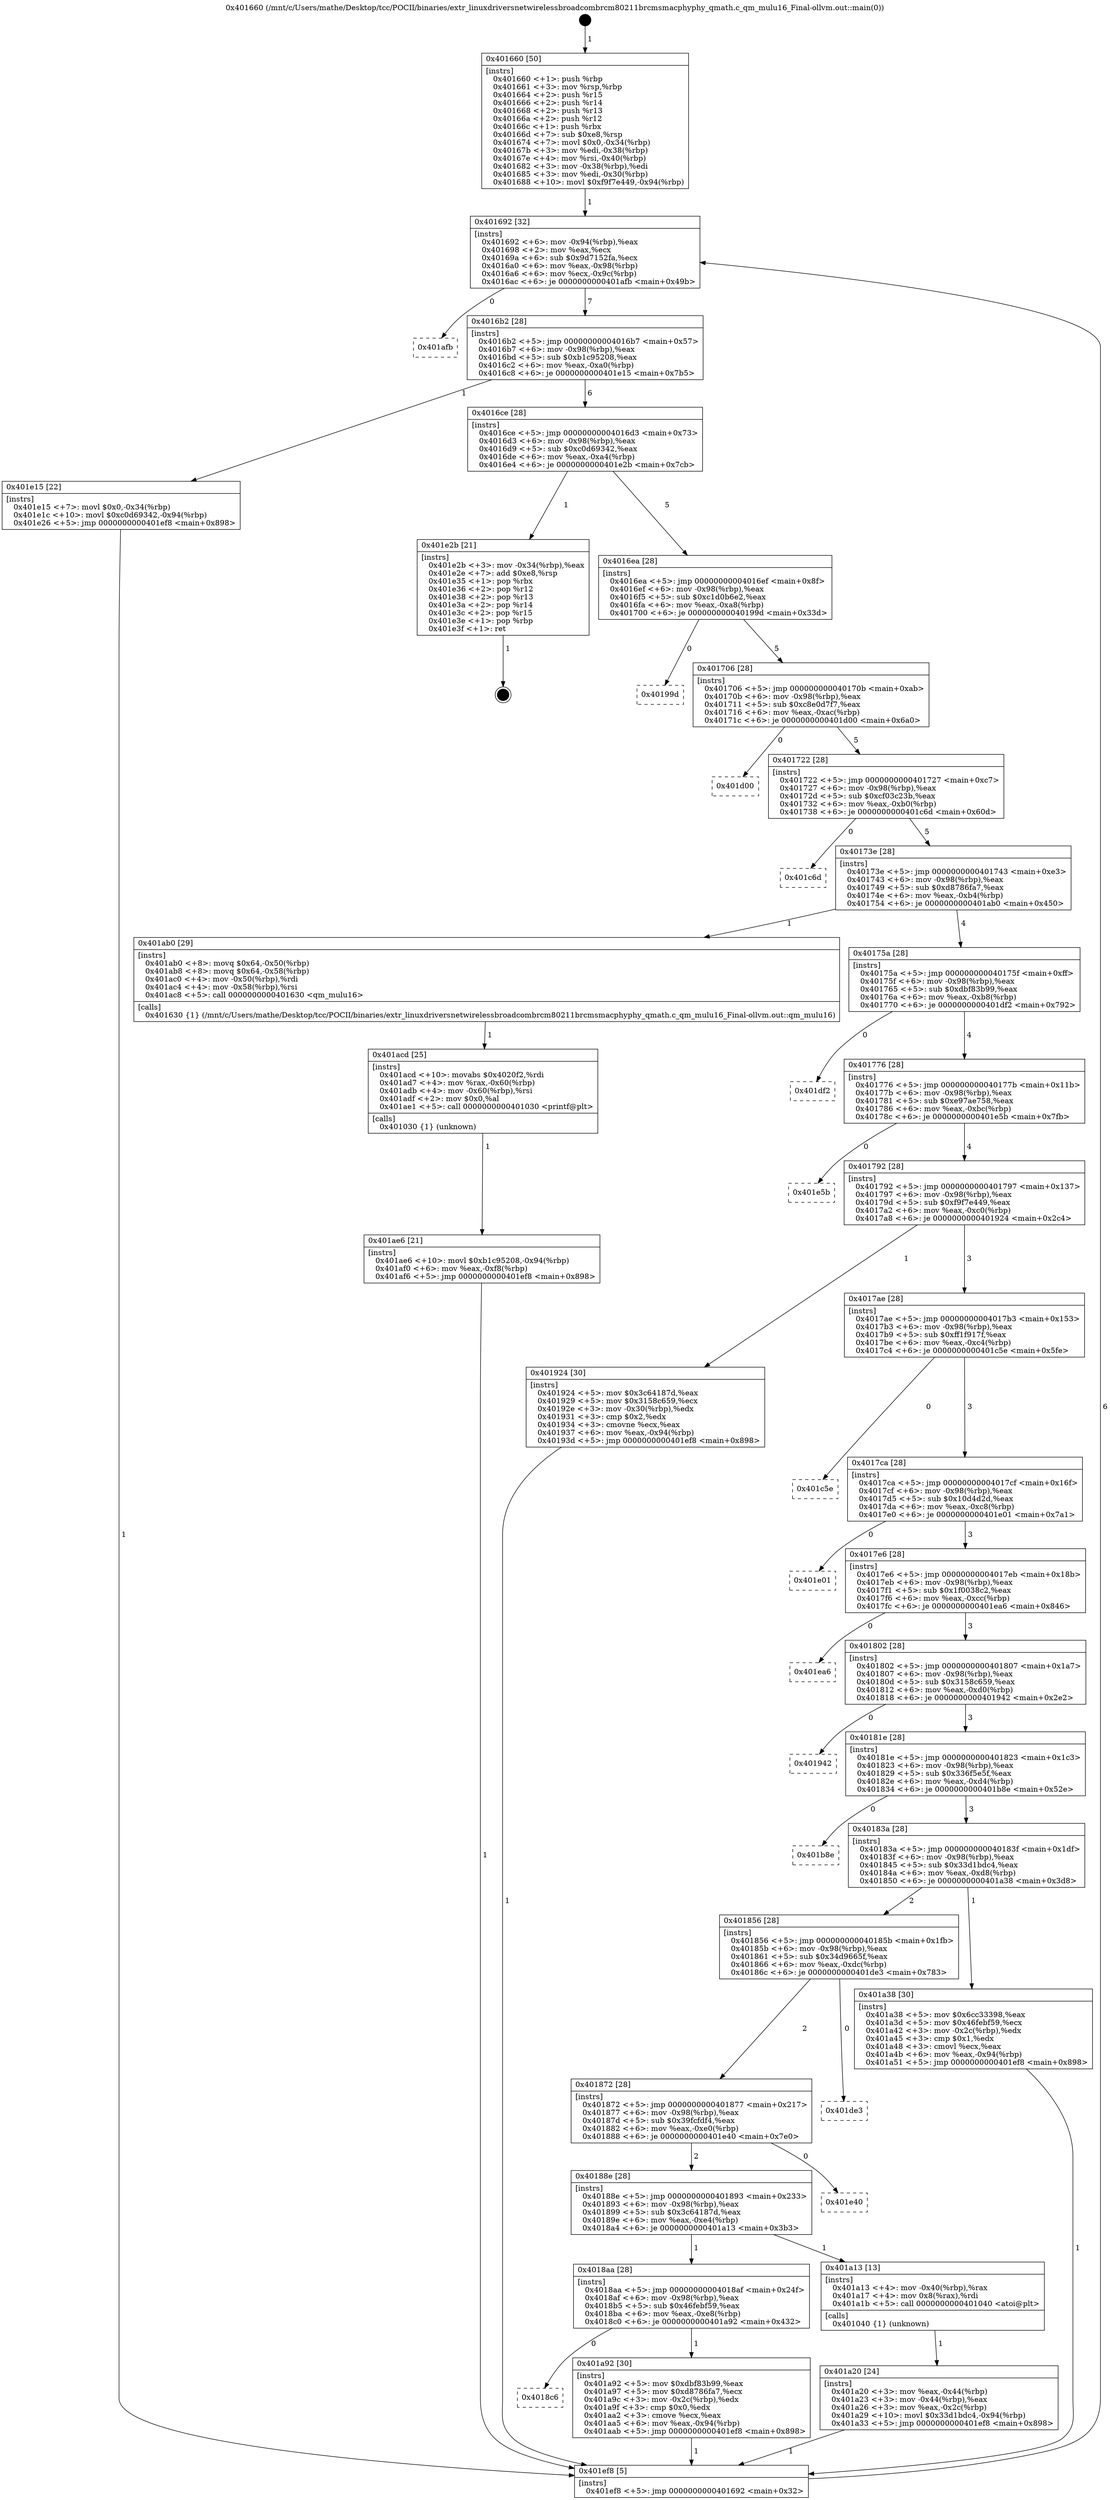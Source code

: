 digraph "0x401660" {
  label = "0x401660 (/mnt/c/Users/mathe/Desktop/tcc/POCII/binaries/extr_linuxdriversnetwirelessbroadcombrcm80211brcmsmacphyphy_qmath.c_qm_mulu16_Final-ollvm.out::main(0))"
  labelloc = "t"
  node[shape=record]

  Entry [label="",width=0.3,height=0.3,shape=circle,fillcolor=black,style=filled]
  "0x401692" [label="{
     0x401692 [32]\l
     | [instrs]\l
     &nbsp;&nbsp;0x401692 \<+6\>: mov -0x94(%rbp),%eax\l
     &nbsp;&nbsp;0x401698 \<+2\>: mov %eax,%ecx\l
     &nbsp;&nbsp;0x40169a \<+6\>: sub $0x9d7152fa,%ecx\l
     &nbsp;&nbsp;0x4016a0 \<+6\>: mov %eax,-0x98(%rbp)\l
     &nbsp;&nbsp;0x4016a6 \<+6\>: mov %ecx,-0x9c(%rbp)\l
     &nbsp;&nbsp;0x4016ac \<+6\>: je 0000000000401afb \<main+0x49b\>\l
  }"]
  "0x401afb" [label="{
     0x401afb\l
  }", style=dashed]
  "0x4016b2" [label="{
     0x4016b2 [28]\l
     | [instrs]\l
     &nbsp;&nbsp;0x4016b2 \<+5\>: jmp 00000000004016b7 \<main+0x57\>\l
     &nbsp;&nbsp;0x4016b7 \<+6\>: mov -0x98(%rbp),%eax\l
     &nbsp;&nbsp;0x4016bd \<+5\>: sub $0xb1c95208,%eax\l
     &nbsp;&nbsp;0x4016c2 \<+6\>: mov %eax,-0xa0(%rbp)\l
     &nbsp;&nbsp;0x4016c8 \<+6\>: je 0000000000401e15 \<main+0x7b5\>\l
  }"]
  Exit [label="",width=0.3,height=0.3,shape=circle,fillcolor=black,style=filled,peripheries=2]
  "0x401e15" [label="{
     0x401e15 [22]\l
     | [instrs]\l
     &nbsp;&nbsp;0x401e15 \<+7\>: movl $0x0,-0x34(%rbp)\l
     &nbsp;&nbsp;0x401e1c \<+10\>: movl $0xc0d69342,-0x94(%rbp)\l
     &nbsp;&nbsp;0x401e26 \<+5\>: jmp 0000000000401ef8 \<main+0x898\>\l
  }"]
  "0x4016ce" [label="{
     0x4016ce [28]\l
     | [instrs]\l
     &nbsp;&nbsp;0x4016ce \<+5\>: jmp 00000000004016d3 \<main+0x73\>\l
     &nbsp;&nbsp;0x4016d3 \<+6\>: mov -0x98(%rbp),%eax\l
     &nbsp;&nbsp;0x4016d9 \<+5\>: sub $0xc0d69342,%eax\l
     &nbsp;&nbsp;0x4016de \<+6\>: mov %eax,-0xa4(%rbp)\l
     &nbsp;&nbsp;0x4016e4 \<+6\>: je 0000000000401e2b \<main+0x7cb\>\l
  }"]
  "0x401ae6" [label="{
     0x401ae6 [21]\l
     | [instrs]\l
     &nbsp;&nbsp;0x401ae6 \<+10\>: movl $0xb1c95208,-0x94(%rbp)\l
     &nbsp;&nbsp;0x401af0 \<+6\>: mov %eax,-0xf8(%rbp)\l
     &nbsp;&nbsp;0x401af6 \<+5\>: jmp 0000000000401ef8 \<main+0x898\>\l
  }"]
  "0x401e2b" [label="{
     0x401e2b [21]\l
     | [instrs]\l
     &nbsp;&nbsp;0x401e2b \<+3\>: mov -0x34(%rbp),%eax\l
     &nbsp;&nbsp;0x401e2e \<+7\>: add $0xe8,%rsp\l
     &nbsp;&nbsp;0x401e35 \<+1\>: pop %rbx\l
     &nbsp;&nbsp;0x401e36 \<+2\>: pop %r12\l
     &nbsp;&nbsp;0x401e38 \<+2\>: pop %r13\l
     &nbsp;&nbsp;0x401e3a \<+2\>: pop %r14\l
     &nbsp;&nbsp;0x401e3c \<+2\>: pop %r15\l
     &nbsp;&nbsp;0x401e3e \<+1\>: pop %rbp\l
     &nbsp;&nbsp;0x401e3f \<+1\>: ret\l
  }"]
  "0x4016ea" [label="{
     0x4016ea [28]\l
     | [instrs]\l
     &nbsp;&nbsp;0x4016ea \<+5\>: jmp 00000000004016ef \<main+0x8f\>\l
     &nbsp;&nbsp;0x4016ef \<+6\>: mov -0x98(%rbp),%eax\l
     &nbsp;&nbsp;0x4016f5 \<+5\>: sub $0xc1d0b6e2,%eax\l
     &nbsp;&nbsp;0x4016fa \<+6\>: mov %eax,-0xa8(%rbp)\l
     &nbsp;&nbsp;0x401700 \<+6\>: je 000000000040199d \<main+0x33d\>\l
  }"]
  "0x401acd" [label="{
     0x401acd [25]\l
     | [instrs]\l
     &nbsp;&nbsp;0x401acd \<+10\>: movabs $0x4020f2,%rdi\l
     &nbsp;&nbsp;0x401ad7 \<+4\>: mov %rax,-0x60(%rbp)\l
     &nbsp;&nbsp;0x401adb \<+4\>: mov -0x60(%rbp),%rsi\l
     &nbsp;&nbsp;0x401adf \<+2\>: mov $0x0,%al\l
     &nbsp;&nbsp;0x401ae1 \<+5\>: call 0000000000401030 \<printf@plt\>\l
     | [calls]\l
     &nbsp;&nbsp;0x401030 \{1\} (unknown)\l
  }"]
  "0x40199d" [label="{
     0x40199d\l
  }", style=dashed]
  "0x401706" [label="{
     0x401706 [28]\l
     | [instrs]\l
     &nbsp;&nbsp;0x401706 \<+5\>: jmp 000000000040170b \<main+0xab\>\l
     &nbsp;&nbsp;0x40170b \<+6\>: mov -0x98(%rbp),%eax\l
     &nbsp;&nbsp;0x401711 \<+5\>: sub $0xc8e0d7f7,%eax\l
     &nbsp;&nbsp;0x401716 \<+6\>: mov %eax,-0xac(%rbp)\l
     &nbsp;&nbsp;0x40171c \<+6\>: je 0000000000401d00 \<main+0x6a0\>\l
  }"]
  "0x4018c6" [label="{
     0x4018c6\l
  }", style=dashed]
  "0x401d00" [label="{
     0x401d00\l
  }", style=dashed]
  "0x401722" [label="{
     0x401722 [28]\l
     | [instrs]\l
     &nbsp;&nbsp;0x401722 \<+5\>: jmp 0000000000401727 \<main+0xc7\>\l
     &nbsp;&nbsp;0x401727 \<+6\>: mov -0x98(%rbp),%eax\l
     &nbsp;&nbsp;0x40172d \<+5\>: sub $0xcf03c23b,%eax\l
     &nbsp;&nbsp;0x401732 \<+6\>: mov %eax,-0xb0(%rbp)\l
     &nbsp;&nbsp;0x401738 \<+6\>: je 0000000000401c6d \<main+0x60d\>\l
  }"]
  "0x401a92" [label="{
     0x401a92 [30]\l
     | [instrs]\l
     &nbsp;&nbsp;0x401a92 \<+5\>: mov $0xdbf83b99,%eax\l
     &nbsp;&nbsp;0x401a97 \<+5\>: mov $0xd8786fa7,%ecx\l
     &nbsp;&nbsp;0x401a9c \<+3\>: mov -0x2c(%rbp),%edx\l
     &nbsp;&nbsp;0x401a9f \<+3\>: cmp $0x0,%edx\l
     &nbsp;&nbsp;0x401aa2 \<+3\>: cmove %ecx,%eax\l
     &nbsp;&nbsp;0x401aa5 \<+6\>: mov %eax,-0x94(%rbp)\l
     &nbsp;&nbsp;0x401aab \<+5\>: jmp 0000000000401ef8 \<main+0x898\>\l
  }"]
  "0x401c6d" [label="{
     0x401c6d\l
  }", style=dashed]
  "0x40173e" [label="{
     0x40173e [28]\l
     | [instrs]\l
     &nbsp;&nbsp;0x40173e \<+5\>: jmp 0000000000401743 \<main+0xe3\>\l
     &nbsp;&nbsp;0x401743 \<+6\>: mov -0x98(%rbp),%eax\l
     &nbsp;&nbsp;0x401749 \<+5\>: sub $0xd8786fa7,%eax\l
     &nbsp;&nbsp;0x40174e \<+6\>: mov %eax,-0xb4(%rbp)\l
     &nbsp;&nbsp;0x401754 \<+6\>: je 0000000000401ab0 \<main+0x450\>\l
  }"]
  "0x401a20" [label="{
     0x401a20 [24]\l
     | [instrs]\l
     &nbsp;&nbsp;0x401a20 \<+3\>: mov %eax,-0x44(%rbp)\l
     &nbsp;&nbsp;0x401a23 \<+3\>: mov -0x44(%rbp),%eax\l
     &nbsp;&nbsp;0x401a26 \<+3\>: mov %eax,-0x2c(%rbp)\l
     &nbsp;&nbsp;0x401a29 \<+10\>: movl $0x33d1bdc4,-0x94(%rbp)\l
     &nbsp;&nbsp;0x401a33 \<+5\>: jmp 0000000000401ef8 \<main+0x898\>\l
  }"]
  "0x401ab0" [label="{
     0x401ab0 [29]\l
     | [instrs]\l
     &nbsp;&nbsp;0x401ab0 \<+8\>: movq $0x64,-0x50(%rbp)\l
     &nbsp;&nbsp;0x401ab8 \<+8\>: movq $0x64,-0x58(%rbp)\l
     &nbsp;&nbsp;0x401ac0 \<+4\>: mov -0x50(%rbp),%rdi\l
     &nbsp;&nbsp;0x401ac4 \<+4\>: mov -0x58(%rbp),%rsi\l
     &nbsp;&nbsp;0x401ac8 \<+5\>: call 0000000000401630 \<qm_mulu16\>\l
     | [calls]\l
     &nbsp;&nbsp;0x401630 \{1\} (/mnt/c/Users/mathe/Desktop/tcc/POCII/binaries/extr_linuxdriversnetwirelessbroadcombrcm80211brcmsmacphyphy_qmath.c_qm_mulu16_Final-ollvm.out::qm_mulu16)\l
  }"]
  "0x40175a" [label="{
     0x40175a [28]\l
     | [instrs]\l
     &nbsp;&nbsp;0x40175a \<+5\>: jmp 000000000040175f \<main+0xff\>\l
     &nbsp;&nbsp;0x40175f \<+6\>: mov -0x98(%rbp),%eax\l
     &nbsp;&nbsp;0x401765 \<+5\>: sub $0xdbf83b99,%eax\l
     &nbsp;&nbsp;0x40176a \<+6\>: mov %eax,-0xb8(%rbp)\l
     &nbsp;&nbsp;0x401770 \<+6\>: je 0000000000401df2 \<main+0x792\>\l
  }"]
  "0x4018aa" [label="{
     0x4018aa [28]\l
     | [instrs]\l
     &nbsp;&nbsp;0x4018aa \<+5\>: jmp 00000000004018af \<main+0x24f\>\l
     &nbsp;&nbsp;0x4018af \<+6\>: mov -0x98(%rbp),%eax\l
     &nbsp;&nbsp;0x4018b5 \<+5\>: sub $0x46febf59,%eax\l
     &nbsp;&nbsp;0x4018ba \<+6\>: mov %eax,-0xe8(%rbp)\l
     &nbsp;&nbsp;0x4018c0 \<+6\>: je 0000000000401a92 \<main+0x432\>\l
  }"]
  "0x401df2" [label="{
     0x401df2\l
  }", style=dashed]
  "0x401776" [label="{
     0x401776 [28]\l
     | [instrs]\l
     &nbsp;&nbsp;0x401776 \<+5\>: jmp 000000000040177b \<main+0x11b\>\l
     &nbsp;&nbsp;0x40177b \<+6\>: mov -0x98(%rbp),%eax\l
     &nbsp;&nbsp;0x401781 \<+5\>: sub $0xe97ae758,%eax\l
     &nbsp;&nbsp;0x401786 \<+6\>: mov %eax,-0xbc(%rbp)\l
     &nbsp;&nbsp;0x40178c \<+6\>: je 0000000000401e5b \<main+0x7fb\>\l
  }"]
  "0x401a13" [label="{
     0x401a13 [13]\l
     | [instrs]\l
     &nbsp;&nbsp;0x401a13 \<+4\>: mov -0x40(%rbp),%rax\l
     &nbsp;&nbsp;0x401a17 \<+4\>: mov 0x8(%rax),%rdi\l
     &nbsp;&nbsp;0x401a1b \<+5\>: call 0000000000401040 \<atoi@plt\>\l
     | [calls]\l
     &nbsp;&nbsp;0x401040 \{1\} (unknown)\l
  }"]
  "0x401e5b" [label="{
     0x401e5b\l
  }", style=dashed]
  "0x401792" [label="{
     0x401792 [28]\l
     | [instrs]\l
     &nbsp;&nbsp;0x401792 \<+5\>: jmp 0000000000401797 \<main+0x137\>\l
     &nbsp;&nbsp;0x401797 \<+6\>: mov -0x98(%rbp),%eax\l
     &nbsp;&nbsp;0x40179d \<+5\>: sub $0xf9f7e449,%eax\l
     &nbsp;&nbsp;0x4017a2 \<+6\>: mov %eax,-0xc0(%rbp)\l
     &nbsp;&nbsp;0x4017a8 \<+6\>: je 0000000000401924 \<main+0x2c4\>\l
  }"]
  "0x40188e" [label="{
     0x40188e [28]\l
     | [instrs]\l
     &nbsp;&nbsp;0x40188e \<+5\>: jmp 0000000000401893 \<main+0x233\>\l
     &nbsp;&nbsp;0x401893 \<+6\>: mov -0x98(%rbp),%eax\l
     &nbsp;&nbsp;0x401899 \<+5\>: sub $0x3c64187d,%eax\l
     &nbsp;&nbsp;0x40189e \<+6\>: mov %eax,-0xe4(%rbp)\l
     &nbsp;&nbsp;0x4018a4 \<+6\>: je 0000000000401a13 \<main+0x3b3\>\l
  }"]
  "0x401924" [label="{
     0x401924 [30]\l
     | [instrs]\l
     &nbsp;&nbsp;0x401924 \<+5\>: mov $0x3c64187d,%eax\l
     &nbsp;&nbsp;0x401929 \<+5\>: mov $0x3158c659,%ecx\l
     &nbsp;&nbsp;0x40192e \<+3\>: mov -0x30(%rbp),%edx\l
     &nbsp;&nbsp;0x401931 \<+3\>: cmp $0x2,%edx\l
     &nbsp;&nbsp;0x401934 \<+3\>: cmovne %ecx,%eax\l
     &nbsp;&nbsp;0x401937 \<+6\>: mov %eax,-0x94(%rbp)\l
     &nbsp;&nbsp;0x40193d \<+5\>: jmp 0000000000401ef8 \<main+0x898\>\l
  }"]
  "0x4017ae" [label="{
     0x4017ae [28]\l
     | [instrs]\l
     &nbsp;&nbsp;0x4017ae \<+5\>: jmp 00000000004017b3 \<main+0x153\>\l
     &nbsp;&nbsp;0x4017b3 \<+6\>: mov -0x98(%rbp),%eax\l
     &nbsp;&nbsp;0x4017b9 \<+5\>: sub $0xff1f917f,%eax\l
     &nbsp;&nbsp;0x4017be \<+6\>: mov %eax,-0xc4(%rbp)\l
     &nbsp;&nbsp;0x4017c4 \<+6\>: je 0000000000401c5e \<main+0x5fe\>\l
  }"]
  "0x401ef8" [label="{
     0x401ef8 [5]\l
     | [instrs]\l
     &nbsp;&nbsp;0x401ef8 \<+5\>: jmp 0000000000401692 \<main+0x32\>\l
  }"]
  "0x401660" [label="{
     0x401660 [50]\l
     | [instrs]\l
     &nbsp;&nbsp;0x401660 \<+1\>: push %rbp\l
     &nbsp;&nbsp;0x401661 \<+3\>: mov %rsp,%rbp\l
     &nbsp;&nbsp;0x401664 \<+2\>: push %r15\l
     &nbsp;&nbsp;0x401666 \<+2\>: push %r14\l
     &nbsp;&nbsp;0x401668 \<+2\>: push %r13\l
     &nbsp;&nbsp;0x40166a \<+2\>: push %r12\l
     &nbsp;&nbsp;0x40166c \<+1\>: push %rbx\l
     &nbsp;&nbsp;0x40166d \<+7\>: sub $0xe8,%rsp\l
     &nbsp;&nbsp;0x401674 \<+7\>: movl $0x0,-0x34(%rbp)\l
     &nbsp;&nbsp;0x40167b \<+3\>: mov %edi,-0x38(%rbp)\l
     &nbsp;&nbsp;0x40167e \<+4\>: mov %rsi,-0x40(%rbp)\l
     &nbsp;&nbsp;0x401682 \<+3\>: mov -0x38(%rbp),%edi\l
     &nbsp;&nbsp;0x401685 \<+3\>: mov %edi,-0x30(%rbp)\l
     &nbsp;&nbsp;0x401688 \<+10\>: movl $0xf9f7e449,-0x94(%rbp)\l
  }"]
  "0x401e40" [label="{
     0x401e40\l
  }", style=dashed]
  "0x401c5e" [label="{
     0x401c5e\l
  }", style=dashed]
  "0x4017ca" [label="{
     0x4017ca [28]\l
     | [instrs]\l
     &nbsp;&nbsp;0x4017ca \<+5\>: jmp 00000000004017cf \<main+0x16f\>\l
     &nbsp;&nbsp;0x4017cf \<+6\>: mov -0x98(%rbp),%eax\l
     &nbsp;&nbsp;0x4017d5 \<+5\>: sub $0x10d4d2d,%eax\l
     &nbsp;&nbsp;0x4017da \<+6\>: mov %eax,-0xc8(%rbp)\l
     &nbsp;&nbsp;0x4017e0 \<+6\>: je 0000000000401e01 \<main+0x7a1\>\l
  }"]
  "0x401872" [label="{
     0x401872 [28]\l
     | [instrs]\l
     &nbsp;&nbsp;0x401872 \<+5\>: jmp 0000000000401877 \<main+0x217\>\l
     &nbsp;&nbsp;0x401877 \<+6\>: mov -0x98(%rbp),%eax\l
     &nbsp;&nbsp;0x40187d \<+5\>: sub $0x39fcfdf4,%eax\l
     &nbsp;&nbsp;0x401882 \<+6\>: mov %eax,-0xe0(%rbp)\l
     &nbsp;&nbsp;0x401888 \<+6\>: je 0000000000401e40 \<main+0x7e0\>\l
  }"]
  "0x401e01" [label="{
     0x401e01\l
  }", style=dashed]
  "0x4017e6" [label="{
     0x4017e6 [28]\l
     | [instrs]\l
     &nbsp;&nbsp;0x4017e6 \<+5\>: jmp 00000000004017eb \<main+0x18b\>\l
     &nbsp;&nbsp;0x4017eb \<+6\>: mov -0x98(%rbp),%eax\l
     &nbsp;&nbsp;0x4017f1 \<+5\>: sub $0x1f0038c2,%eax\l
     &nbsp;&nbsp;0x4017f6 \<+6\>: mov %eax,-0xcc(%rbp)\l
     &nbsp;&nbsp;0x4017fc \<+6\>: je 0000000000401ea6 \<main+0x846\>\l
  }"]
  "0x401de3" [label="{
     0x401de3\l
  }", style=dashed]
  "0x401ea6" [label="{
     0x401ea6\l
  }", style=dashed]
  "0x401802" [label="{
     0x401802 [28]\l
     | [instrs]\l
     &nbsp;&nbsp;0x401802 \<+5\>: jmp 0000000000401807 \<main+0x1a7\>\l
     &nbsp;&nbsp;0x401807 \<+6\>: mov -0x98(%rbp),%eax\l
     &nbsp;&nbsp;0x40180d \<+5\>: sub $0x3158c659,%eax\l
     &nbsp;&nbsp;0x401812 \<+6\>: mov %eax,-0xd0(%rbp)\l
     &nbsp;&nbsp;0x401818 \<+6\>: je 0000000000401942 \<main+0x2e2\>\l
  }"]
  "0x401856" [label="{
     0x401856 [28]\l
     | [instrs]\l
     &nbsp;&nbsp;0x401856 \<+5\>: jmp 000000000040185b \<main+0x1fb\>\l
     &nbsp;&nbsp;0x40185b \<+6\>: mov -0x98(%rbp),%eax\l
     &nbsp;&nbsp;0x401861 \<+5\>: sub $0x34d9665f,%eax\l
     &nbsp;&nbsp;0x401866 \<+6\>: mov %eax,-0xdc(%rbp)\l
     &nbsp;&nbsp;0x40186c \<+6\>: je 0000000000401de3 \<main+0x783\>\l
  }"]
  "0x401942" [label="{
     0x401942\l
  }", style=dashed]
  "0x40181e" [label="{
     0x40181e [28]\l
     | [instrs]\l
     &nbsp;&nbsp;0x40181e \<+5\>: jmp 0000000000401823 \<main+0x1c3\>\l
     &nbsp;&nbsp;0x401823 \<+6\>: mov -0x98(%rbp),%eax\l
     &nbsp;&nbsp;0x401829 \<+5\>: sub $0x336f5e5f,%eax\l
     &nbsp;&nbsp;0x40182e \<+6\>: mov %eax,-0xd4(%rbp)\l
     &nbsp;&nbsp;0x401834 \<+6\>: je 0000000000401b8e \<main+0x52e\>\l
  }"]
  "0x401a38" [label="{
     0x401a38 [30]\l
     | [instrs]\l
     &nbsp;&nbsp;0x401a38 \<+5\>: mov $0x6cc33398,%eax\l
     &nbsp;&nbsp;0x401a3d \<+5\>: mov $0x46febf59,%ecx\l
     &nbsp;&nbsp;0x401a42 \<+3\>: mov -0x2c(%rbp),%edx\l
     &nbsp;&nbsp;0x401a45 \<+3\>: cmp $0x1,%edx\l
     &nbsp;&nbsp;0x401a48 \<+3\>: cmovl %ecx,%eax\l
     &nbsp;&nbsp;0x401a4b \<+6\>: mov %eax,-0x94(%rbp)\l
     &nbsp;&nbsp;0x401a51 \<+5\>: jmp 0000000000401ef8 \<main+0x898\>\l
  }"]
  "0x401b8e" [label="{
     0x401b8e\l
  }", style=dashed]
  "0x40183a" [label="{
     0x40183a [28]\l
     | [instrs]\l
     &nbsp;&nbsp;0x40183a \<+5\>: jmp 000000000040183f \<main+0x1df\>\l
     &nbsp;&nbsp;0x40183f \<+6\>: mov -0x98(%rbp),%eax\l
     &nbsp;&nbsp;0x401845 \<+5\>: sub $0x33d1bdc4,%eax\l
     &nbsp;&nbsp;0x40184a \<+6\>: mov %eax,-0xd8(%rbp)\l
     &nbsp;&nbsp;0x401850 \<+6\>: je 0000000000401a38 \<main+0x3d8\>\l
  }"]
  Entry -> "0x401660" [label=" 1"]
  "0x401692" -> "0x401afb" [label=" 0"]
  "0x401692" -> "0x4016b2" [label=" 7"]
  "0x401e2b" -> Exit [label=" 1"]
  "0x4016b2" -> "0x401e15" [label=" 1"]
  "0x4016b2" -> "0x4016ce" [label=" 6"]
  "0x401e15" -> "0x401ef8" [label=" 1"]
  "0x4016ce" -> "0x401e2b" [label=" 1"]
  "0x4016ce" -> "0x4016ea" [label=" 5"]
  "0x401ae6" -> "0x401ef8" [label=" 1"]
  "0x4016ea" -> "0x40199d" [label=" 0"]
  "0x4016ea" -> "0x401706" [label=" 5"]
  "0x401acd" -> "0x401ae6" [label=" 1"]
  "0x401706" -> "0x401d00" [label=" 0"]
  "0x401706" -> "0x401722" [label=" 5"]
  "0x401ab0" -> "0x401acd" [label=" 1"]
  "0x401722" -> "0x401c6d" [label=" 0"]
  "0x401722" -> "0x40173e" [label=" 5"]
  "0x401a92" -> "0x401ef8" [label=" 1"]
  "0x40173e" -> "0x401ab0" [label=" 1"]
  "0x40173e" -> "0x40175a" [label=" 4"]
  "0x4018aa" -> "0x401a92" [label=" 1"]
  "0x40175a" -> "0x401df2" [label=" 0"]
  "0x40175a" -> "0x401776" [label=" 4"]
  "0x4018aa" -> "0x4018c6" [label=" 0"]
  "0x401776" -> "0x401e5b" [label=" 0"]
  "0x401776" -> "0x401792" [label=" 4"]
  "0x401a38" -> "0x401ef8" [label=" 1"]
  "0x401792" -> "0x401924" [label=" 1"]
  "0x401792" -> "0x4017ae" [label=" 3"]
  "0x401924" -> "0x401ef8" [label=" 1"]
  "0x401660" -> "0x401692" [label=" 1"]
  "0x401ef8" -> "0x401692" [label=" 6"]
  "0x401a13" -> "0x401a20" [label=" 1"]
  "0x4017ae" -> "0x401c5e" [label=" 0"]
  "0x4017ae" -> "0x4017ca" [label=" 3"]
  "0x40188e" -> "0x4018aa" [label=" 1"]
  "0x4017ca" -> "0x401e01" [label=" 0"]
  "0x4017ca" -> "0x4017e6" [label=" 3"]
  "0x401a20" -> "0x401ef8" [label=" 1"]
  "0x4017e6" -> "0x401ea6" [label=" 0"]
  "0x4017e6" -> "0x401802" [label=" 3"]
  "0x401872" -> "0x40188e" [label=" 2"]
  "0x401802" -> "0x401942" [label=" 0"]
  "0x401802" -> "0x40181e" [label=" 3"]
  "0x40188e" -> "0x401a13" [label=" 1"]
  "0x40181e" -> "0x401b8e" [label=" 0"]
  "0x40181e" -> "0x40183a" [label=" 3"]
  "0x401856" -> "0x401872" [label=" 2"]
  "0x40183a" -> "0x401a38" [label=" 1"]
  "0x40183a" -> "0x401856" [label=" 2"]
  "0x401872" -> "0x401e40" [label=" 0"]
  "0x401856" -> "0x401de3" [label=" 0"]
}
